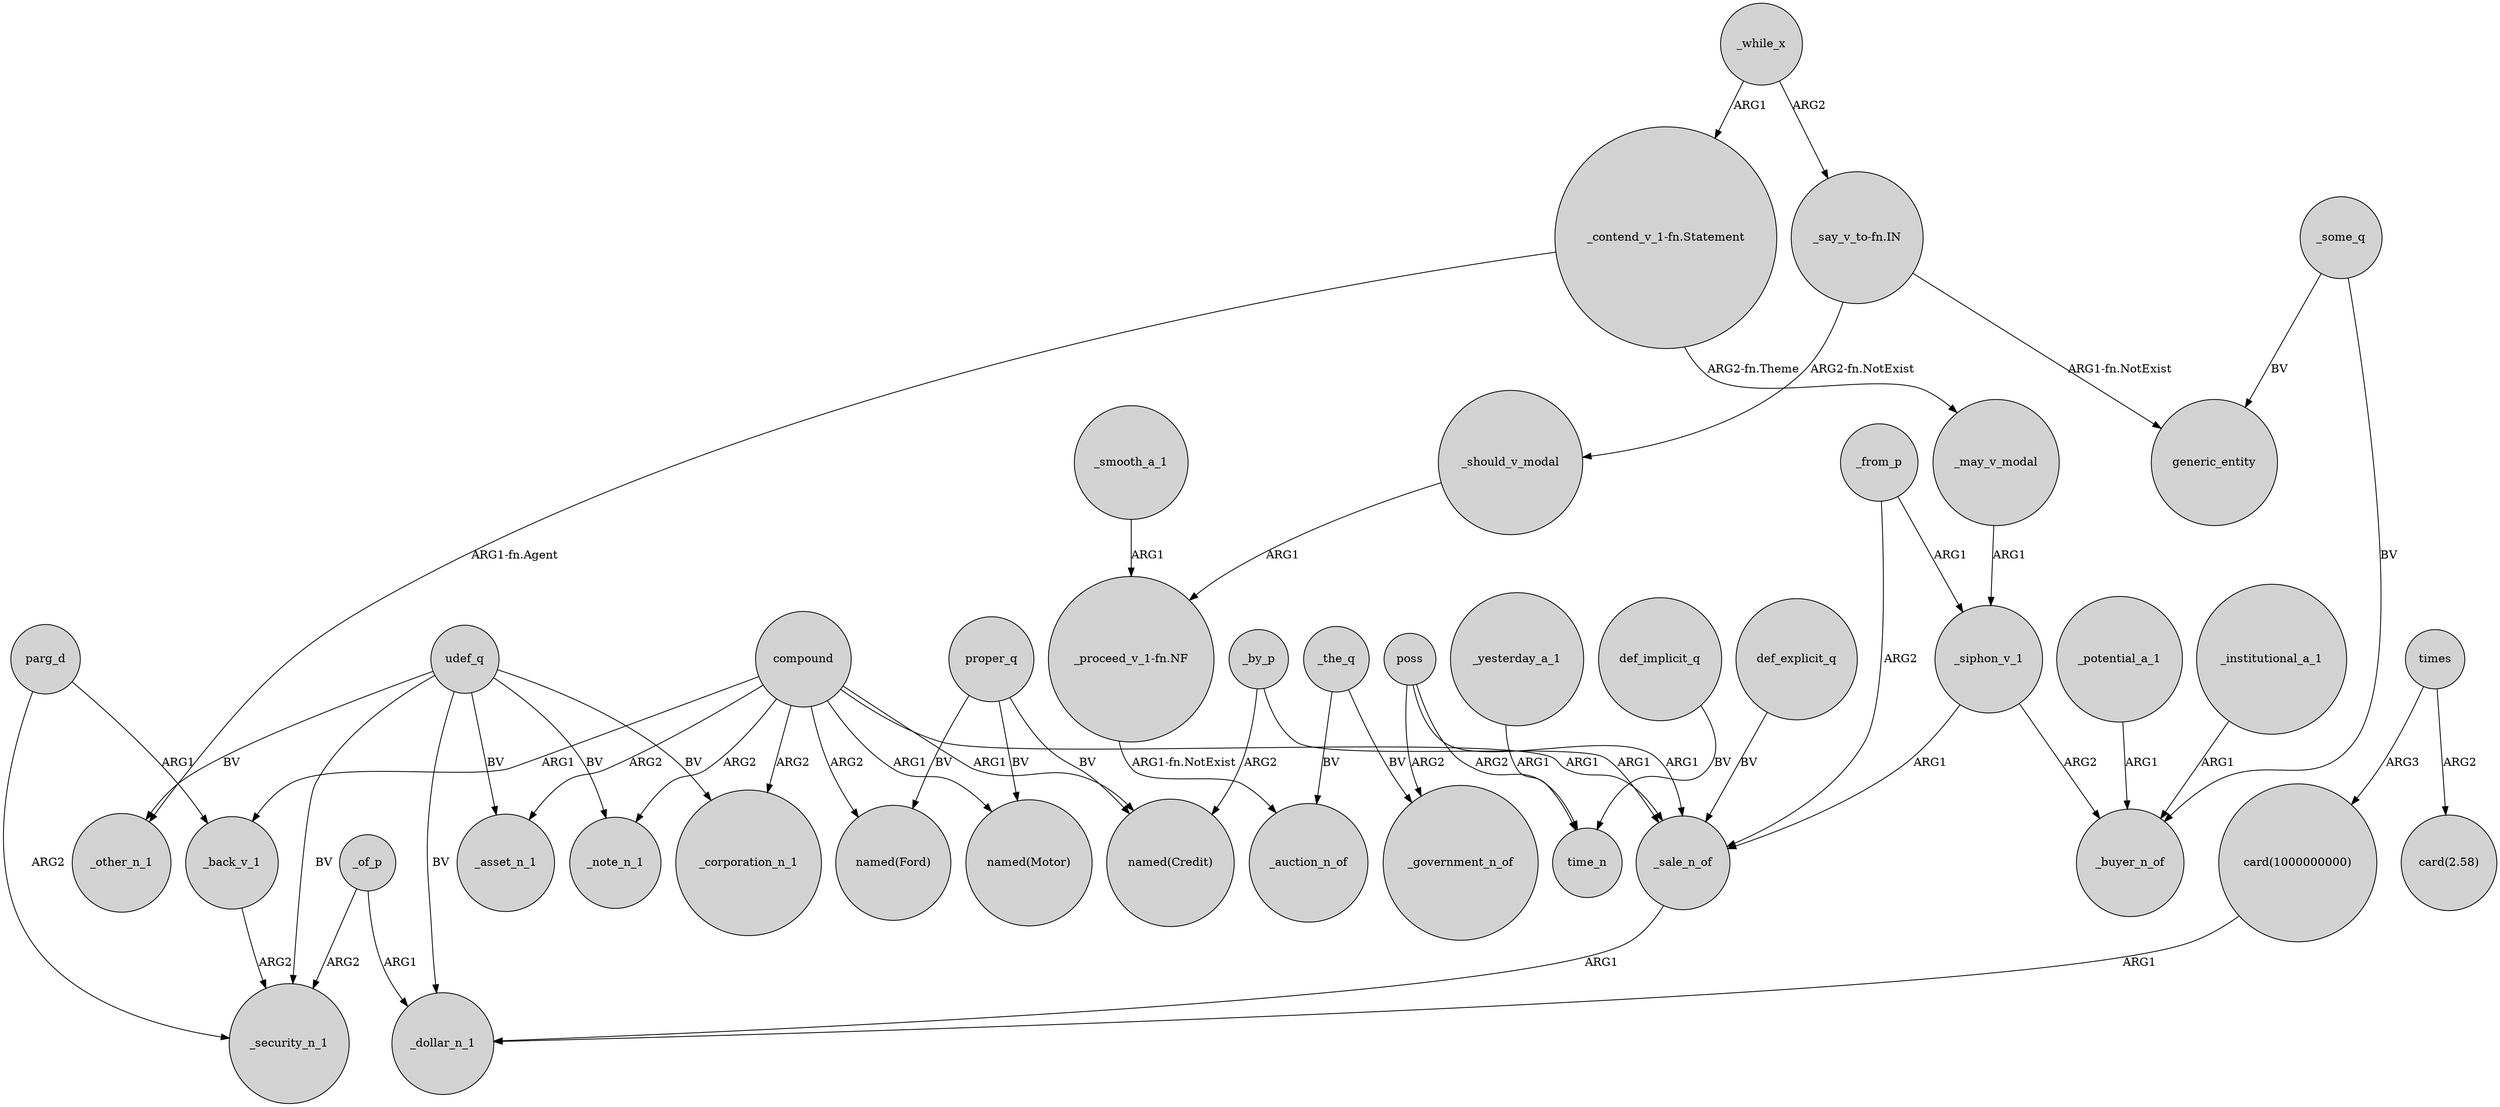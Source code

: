 digraph {
	node [shape=circle style=filled]
	_while_x -> "_contend_v_1-fn.Statement" [label=ARG1]
	_yesterday_a_1 -> time_n [label=ARG1]
	"_say_v_to-fn.IN" -> _should_v_modal [label="ARG2-fn.NotExist"]
	_of_p -> _dollar_n_1 [label=ARG1]
	proper_q -> "named(Credit)" [label=BV]
	_siphon_v_1 -> _buyer_n_of [label=ARG2]
	compound -> _corporation_n_1 [label=ARG2]
	_from_p -> _sale_n_of [label=ARG2]
	compound -> _back_v_1 [label=ARG1]
	_smooth_a_1 -> "_proceed_v_1-fn.NF" [label=ARG1]
	_should_v_modal -> "_proceed_v_1-fn.NF" [label=ARG1]
	poss -> time_n [label=ARG2]
	parg_d -> _security_n_1 [label=ARG2]
	compound -> "named(Motor)" [label=ARG1]
	"_contend_v_1-fn.Statement" -> _other_n_1 [label="ARG1-fn.Agent"]
	def_explicit_q -> _sale_n_of [label=BV]
	udef_q -> _asset_n_1 [label=BV]
	_by_p -> _sale_n_of [label=ARG1]
	times -> "card(1000000000)" [label=ARG3]
	_of_p -> _security_n_1 [label=ARG2]
	udef_q -> _other_n_1 [label=BV]
	_may_v_modal -> _siphon_v_1 [label=ARG1]
	udef_q -> _corporation_n_1 [label=BV]
	udef_q -> _security_n_1 [label=BV]
	proper_q -> "named(Motor)" [label=BV]
	_some_q -> _buyer_n_of [label=BV]
	_by_p -> "named(Credit)" [label=ARG2]
	poss -> _sale_n_of [label=ARG1]
	_institutional_a_1 -> _buyer_n_of [label=ARG1]
	_while_x -> "_say_v_to-fn.IN" [label=ARG2]
	_from_p -> _siphon_v_1 [label=ARG1]
	"_proceed_v_1-fn.NF" -> _auction_n_of [label="ARG1-fn.NotExist"]
	_some_q -> generic_entity [label=BV]
	compound -> "named(Ford)" [label=ARG2]
	proper_q -> "named(Ford)" [label=BV]
	parg_d -> _back_v_1 [label=ARG1]
	compound -> _note_n_1 [label=ARG2]
	_the_q -> _auction_n_of [label=BV]
	_back_v_1 -> _security_n_1 [label=ARG2]
	_the_q -> _government_n_of [label=BV]
	compound -> "named(Credit)" [label=ARG1]
	_siphon_v_1 -> _sale_n_of [label=ARG1]
	times -> "card(2.58)" [label=ARG2]
	"_say_v_to-fn.IN" -> generic_entity [label="ARG1-fn.NotExist"]
	"card(1000000000)" -> _dollar_n_1 [label=ARG1]
	"_contend_v_1-fn.Statement" -> _may_v_modal [label="ARG2-fn.Theme"]
	poss -> _government_n_of [label=ARG2]
	_potential_a_1 -> _buyer_n_of [label=ARG1]
	compound -> _asset_n_1 [label=ARG2]
	udef_q -> _note_n_1 [label=BV]
	compound -> _sale_n_of [label=ARG1]
	udef_q -> _dollar_n_1 [label=BV]
	def_implicit_q -> time_n [label=BV]
	_sale_n_of -> _dollar_n_1 [label=ARG1]
}
